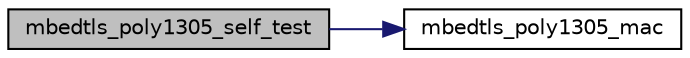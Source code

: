 digraph "mbedtls_poly1305_self_test"
{
 // LATEX_PDF_SIZE
  edge [fontname="Helvetica",fontsize="10",labelfontname="Helvetica",labelfontsize="10"];
  node [fontname="Helvetica",fontsize="10",shape=record];
  rankdir="LR";
  Node1 [label="mbedtls_poly1305_self_test",height=0.2,width=0.4,color="black", fillcolor="grey75", style="filled", fontcolor="black",tooltip="The Poly1305 checkup routine."];
  Node1 -> Node2 [color="midnightblue",fontsize="10",style="solid",fontname="Helvetica"];
  Node2 [label="mbedtls_poly1305_mac",height=0.2,width=0.4,color="black", fillcolor="white", style="filled",URL="$db/dd6/poly1305_8c.html#a9521945c2e4b08f9c09e03d3e0f8093c",tooltip="This function calculates the Poly1305 MAC of the input buffer with the provided key."];
}
